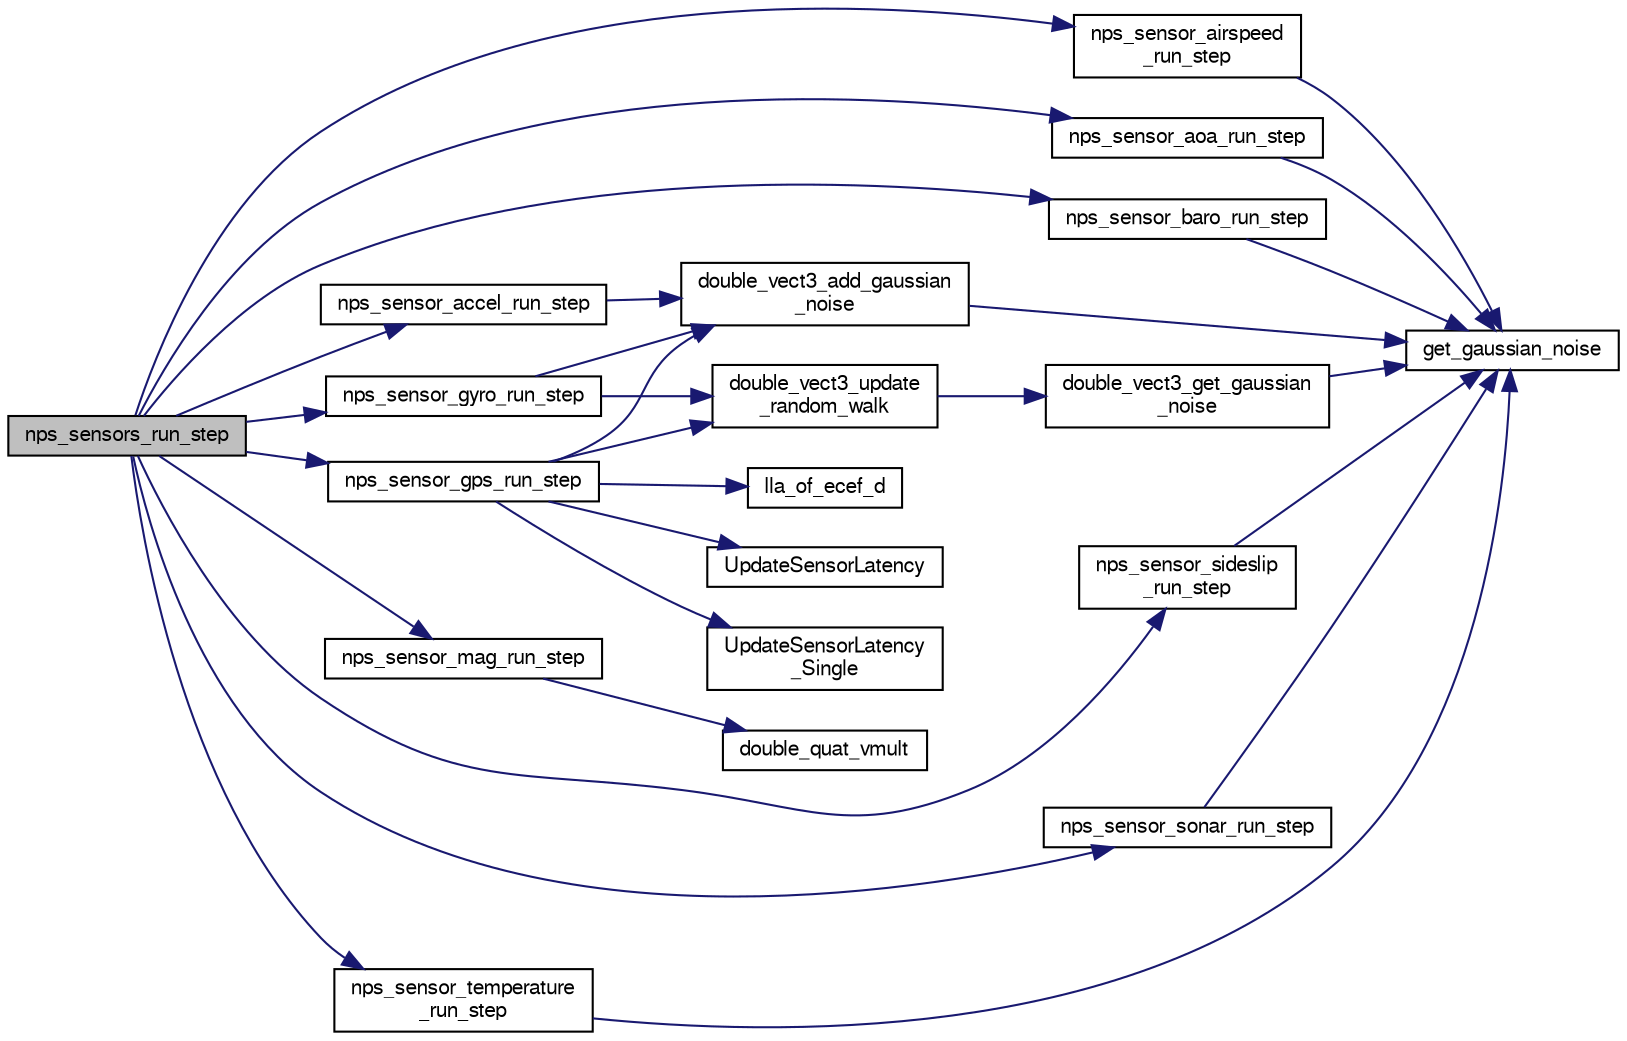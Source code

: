digraph "nps_sensors_run_step"
{
  edge [fontname="FreeSans",fontsize="10",labelfontname="FreeSans",labelfontsize="10"];
  node [fontname="FreeSans",fontsize="10",shape=record];
  rankdir="LR";
  Node1 [label="nps_sensors_run_step",height=0.2,width=0.4,color="black", fillcolor="grey75", style="filled", fontcolor="black"];
  Node1 -> Node2 [color="midnightblue",fontsize="10",style="solid",fontname="FreeSans"];
  Node2 [label="nps_sensor_accel_run_step",height=0.2,width=0.4,color="black", fillcolor="white", style="filled",URL="$nps__sensor__accel_8c.html#a6dde36646613cb09a8a384af3c85b9e6"];
  Node2 -> Node3 [color="midnightblue",fontsize="10",style="solid",fontname="FreeSans"];
  Node3 [label="double_vect3_add_gaussian\l_noise",height=0.2,width=0.4,color="black", fillcolor="white", style="filled",URL="$nps__random_8c.html#a127dc92d56f5f6d95077f58a96a63c8c"];
  Node3 -> Node4 [color="midnightblue",fontsize="10",style="solid",fontname="FreeSans"];
  Node4 [label="get_gaussian_noise",height=0.2,width=0.4,color="black", fillcolor="white", style="filled",URL="$nps__random_8c.html#afb017bf1a44383f8364967264cd91d8f"];
  Node1 -> Node5 [color="midnightblue",fontsize="10",style="solid",fontname="FreeSans"];
  Node5 [label="nps_sensor_airspeed\l_run_step",height=0.2,width=0.4,color="black", fillcolor="white", style="filled",URL="$nps__sensor__airspeed_8c.html#a7ea8fb956ea4cec723729964031915d5"];
  Node5 -> Node4 [color="midnightblue",fontsize="10",style="solid",fontname="FreeSans"];
  Node1 -> Node6 [color="midnightblue",fontsize="10",style="solid",fontname="FreeSans"];
  Node6 [label="nps_sensor_aoa_run_step",height=0.2,width=0.4,color="black", fillcolor="white", style="filled",URL="$nps__sensor__aoa_8c.html#aff4573dfb3981359e087728798b18c23"];
  Node6 -> Node4 [color="midnightblue",fontsize="10",style="solid",fontname="FreeSans"];
  Node1 -> Node7 [color="midnightblue",fontsize="10",style="solid",fontname="FreeSans"];
  Node7 [label="nps_sensor_baro_run_step",height=0.2,width=0.4,color="black", fillcolor="white", style="filled",URL="$nps__sensor__baro_8c.html#ac776435b52b441f95b61ecff4a6f2762"];
  Node7 -> Node4 [color="midnightblue",fontsize="10",style="solid",fontname="FreeSans"];
  Node1 -> Node8 [color="midnightblue",fontsize="10",style="solid",fontname="FreeSans"];
  Node8 [label="nps_sensor_gps_run_step",height=0.2,width=0.4,color="black", fillcolor="white", style="filled",URL="$nps__sensor__gps_8c.html#a8b6a7e5d571ffcdd482b49cef2e2efe4"];
  Node8 -> Node3 [color="midnightblue",fontsize="10",style="solid",fontname="FreeSans"];
  Node8 -> Node9 [color="midnightblue",fontsize="10",style="solid",fontname="FreeSans"];
  Node9 [label="double_vect3_update\l_random_walk",height=0.2,width=0.4,color="black", fillcolor="white", style="filled",URL="$nps__random_8c.html#a2899511452cb10727332aa484282f2ee"];
  Node9 -> Node10 [color="midnightblue",fontsize="10",style="solid",fontname="FreeSans"];
  Node10 [label="double_vect3_get_gaussian\l_noise",height=0.2,width=0.4,color="black", fillcolor="white", style="filled",URL="$nps__random_8c.html#a0f9e2b323ca2a785aa76dbd6e2d3003e"];
  Node10 -> Node4 [color="midnightblue",fontsize="10",style="solid",fontname="FreeSans"];
  Node8 -> Node11 [color="midnightblue",fontsize="10",style="solid",fontname="FreeSans"];
  Node11 [label="lla_of_ecef_d",height=0.2,width=0.4,color="black", fillcolor="white", style="filled",URL="$group__math__geodetic__double.html#ga9d3464ccabcd97db9fb4e1c7d25dfe16"];
  Node8 -> Node12 [color="midnightblue",fontsize="10",style="solid",fontname="FreeSans"];
  Node12 [label="UpdateSensorLatency",height=0.2,width=0.4,color="black", fillcolor="white", style="filled",URL="$nps__sensors__utils_8c.html#a3161ab2cb241afbcb27234e69fd1528f"];
  Node8 -> Node13 [color="midnightblue",fontsize="10",style="solid",fontname="FreeSans"];
  Node13 [label="UpdateSensorLatency\l_Single",height=0.2,width=0.4,color="black", fillcolor="white", style="filled",URL="$nps__sensors__utils_8c.html#ae79b4a67a1de0346dab12bba1bf3b6bb"];
  Node1 -> Node14 [color="midnightblue",fontsize="10",style="solid",fontname="FreeSans"];
  Node14 [label="nps_sensor_gyro_run_step",height=0.2,width=0.4,color="black", fillcolor="white", style="filled",URL="$nps__sensor__gyro_8c.html#a0e6d7f6637deebfa2e530c1d17d8145a"];
  Node14 -> Node3 [color="midnightblue",fontsize="10",style="solid",fontname="FreeSans"];
  Node14 -> Node9 [color="midnightblue",fontsize="10",style="solid",fontname="FreeSans"];
  Node1 -> Node15 [color="midnightblue",fontsize="10",style="solid",fontname="FreeSans"];
  Node15 [label="nps_sensor_mag_run_step",height=0.2,width=0.4,color="black", fillcolor="white", style="filled",URL="$nps__sensor__mag_8c.html#afd402828074c485d02f9ceb00e384b03"];
  Node15 -> Node16 [color="midnightblue",fontsize="10",style="solid",fontname="FreeSans"];
  Node16 [label="double_quat_vmult",height=0.2,width=0.4,color="black", fillcolor="white", style="filled",URL="$group__math__algebra__double.html#ga2e224cbc8654aa54ef2ba538adb7b3f9"];
  Node1 -> Node17 [color="midnightblue",fontsize="10",style="solid",fontname="FreeSans"];
  Node17 [label="nps_sensor_sideslip\l_run_step",height=0.2,width=0.4,color="black", fillcolor="white", style="filled",URL="$nps__sensor__sideslip_8c.html#ac9586b3051a603d9375a8b986a279cb3"];
  Node17 -> Node4 [color="midnightblue",fontsize="10",style="solid",fontname="FreeSans"];
  Node1 -> Node18 [color="midnightblue",fontsize="10",style="solid",fontname="FreeSans"];
  Node18 [label="nps_sensor_sonar_run_step",height=0.2,width=0.4,color="black", fillcolor="white", style="filled",URL="$nps__sensor__sonar_8c.html#a4e2b27eb6c2f7ed609f9b0a9d59368c4"];
  Node18 -> Node4 [color="midnightblue",fontsize="10",style="solid",fontname="FreeSans"];
  Node1 -> Node19 [color="midnightblue",fontsize="10",style="solid",fontname="FreeSans"];
  Node19 [label="nps_sensor_temperature\l_run_step",height=0.2,width=0.4,color="black", fillcolor="white", style="filled",URL="$nps__sensor__temperature_8c.html#a9b3050705f61f467495ad96d989afd0c"];
  Node19 -> Node4 [color="midnightblue",fontsize="10",style="solid",fontname="FreeSans"];
}
